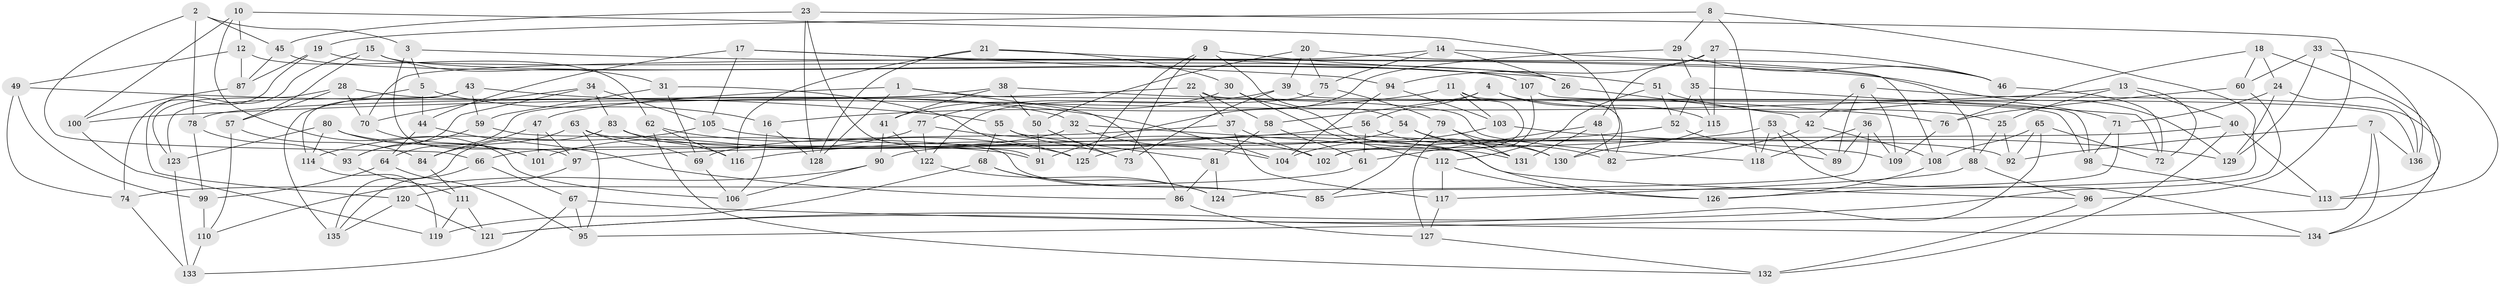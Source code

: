// Generated by graph-tools (version 1.1) at 2025/58/03/09/25 04:58:36]
// undirected, 136 vertices, 272 edges
graph export_dot {
graph [start="1"]
  node [color=gray90,style=filled];
  1;
  2;
  3;
  4;
  5;
  6;
  7;
  8;
  9;
  10;
  11;
  12;
  13;
  14;
  15;
  16;
  17;
  18;
  19;
  20;
  21;
  22;
  23;
  24;
  25;
  26;
  27;
  28;
  29;
  30;
  31;
  32;
  33;
  34;
  35;
  36;
  37;
  38;
  39;
  40;
  41;
  42;
  43;
  44;
  45;
  46;
  47;
  48;
  49;
  50;
  51;
  52;
  53;
  54;
  55;
  56;
  57;
  58;
  59;
  60;
  61;
  62;
  63;
  64;
  65;
  66;
  67;
  68;
  69;
  70;
  71;
  72;
  73;
  74;
  75;
  76;
  77;
  78;
  79;
  80;
  81;
  82;
  83;
  84;
  85;
  86;
  87;
  88;
  89;
  90;
  91;
  92;
  93;
  94;
  95;
  96;
  97;
  98;
  99;
  100;
  101;
  102;
  103;
  104;
  105;
  106;
  107;
  108;
  109;
  110;
  111;
  112;
  113;
  114;
  115;
  116;
  117;
  118;
  119;
  120;
  121;
  122;
  123;
  124;
  125;
  126;
  127;
  128;
  129;
  130;
  131;
  132;
  133;
  134;
  135;
  136;
  1 -- 47;
  1 -- 86;
  1 -- 118;
  1 -- 128;
  2 -- 3;
  2 -- 66;
  2 -- 45;
  2 -- 78;
  3 -- 97;
  3 -- 5;
  3 -- 129;
  4 -- 115;
  4 -- 58;
  4 -- 25;
  4 -- 56;
  5 -- 16;
  5 -- 44;
  5 -- 135;
  6 -- 89;
  6 -- 42;
  6 -- 109;
  6 -- 134;
  7 -- 134;
  7 -- 92;
  7 -- 95;
  7 -- 136;
  8 -- 29;
  8 -- 19;
  8 -- 126;
  8 -- 118;
  9 -- 51;
  9 -- 54;
  9 -- 73;
  9 -- 125;
  10 -- 106;
  10 -- 100;
  10 -- 130;
  10 -- 12;
  11 -- 16;
  11 -- 102;
  11 -- 82;
  11 -- 103;
  12 -- 49;
  12 -- 62;
  12 -- 87;
  13 -- 40;
  13 -- 25;
  13 -- 100;
  13 -- 72;
  14 -- 75;
  14 -- 26;
  14 -- 70;
  14 -- 108;
  15 -- 107;
  15 -- 31;
  15 -- 57;
  15 -- 120;
  16 -- 128;
  16 -- 106;
  17 -- 88;
  17 -- 94;
  17 -- 105;
  17 -- 44;
  18 -- 24;
  18 -- 113;
  18 -- 76;
  18 -- 60;
  19 -- 74;
  19 -- 87;
  19 -- 26;
  20 -- 75;
  20 -- 46;
  20 -- 39;
  20 -- 50;
  21 -- 26;
  21 -- 116;
  21 -- 30;
  21 -- 128;
  22 -- 78;
  22 -- 37;
  22 -- 58;
  22 -- 98;
  23 -- 96;
  23 -- 45;
  23 -- 128;
  23 -- 91;
  24 -- 129;
  24 -- 71;
  24 -- 136;
  25 -- 88;
  25 -- 92;
  26 -- 42;
  27 -- 115;
  27 -- 46;
  27 -- 48;
  27 -- 94;
  28 -- 32;
  28 -- 123;
  28 -- 57;
  28 -- 70;
  29 -- 35;
  29 -- 91;
  29 -- 46;
  30 -- 112;
  30 -- 126;
  30 -- 41;
  31 -- 59;
  31 -- 69;
  31 -- 125;
  32 -- 104;
  32 -- 66;
  32 -- 131;
  33 -- 113;
  33 -- 60;
  33 -- 136;
  33 -- 129;
  34 -- 93;
  34 -- 105;
  34 -- 70;
  34 -- 83;
  35 -- 52;
  35 -- 115;
  35 -- 72;
  36 -- 109;
  36 -- 124;
  36 -- 118;
  36 -- 89;
  37 -- 69;
  37 -- 102;
  37 -- 117;
  38 -- 50;
  38 -- 41;
  38 -- 76;
  38 -- 64;
  39 -- 77;
  39 -- 98;
  39 -- 73;
  40 -- 132;
  40 -- 113;
  40 -- 102;
  41 -- 122;
  41 -- 90;
  42 -- 82;
  42 -- 108;
  43 -- 59;
  43 -- 123;
  43 -- 114;
  43 -- 104;
  44 -- 86;
  44 -- 64;
  45 -- 87;
  45 -- 107;
  46 -- 72;
  47 -- 97;
  47 -- 101;
  47 -- 84;
  48 -- 61;
  48 -- 131;
  48 -- 82;
  49 -- 99;
  49 -- 55;
  49 -- 74;
  50 -- 73;
  50 -- 91;
  51 -- 71;
  51 -- 52;
  51 -- 112;
  52 -- 89;
  52 -- 125;
  53 -- 118;
  53 -- 134;
  53 -- 89;
  53 -- 97;
  54 -- 82;
  54 -- 131;
  54 -- 90;
  55 -- 81;
  55 -- 68;
  55 -- 73;
  56 -- 61;
  56 -- 130;
  56 -- 116;
  57 -- 110;
  57 -- 84;
  58 -- 81;
  58 -- 61;
  59 -- 93;
  59 -- 85;
  60 -- 76;
  60 -- 121;
  61 -- 74;
  62 -- 125;
  62 -- 116;
  62 -- 132;
  63 -- 69;
  63 -- 95;
  63 -- 92;
  63 -- 84;
  64 -- 99;
  64 -- 95;
  65 -- 72;
  65 -- 108;
  65 -- 121;
  65 -- 92;
  66 -- 135;
  66 -- 67;
  67 -- 95;
  67 -- 133;
  67 -- 134;
  68 -- 119;
  68 -- 124;
  68 -- 85;
  69 -- 106;
  70 -- 101;
  71 -- 85;
  71 -- 98;
  74 -- 133;
  75 -- 79;
  75 -- 122;
  76 -- 109;
  77 -- 101;
  77 -- 102;
  77 -- 122;
  78 -- 99;
  78 -- 93;
  79 -- 131;
  79 -- 85;
  79 -- 130;
  80 -- 114;
  80 -- 91;
  80 -- 101;
  80 -- 123;
  81 -- 124;
  81 -- 86;
  83 -- 96;
  83 -- 116;
  83 -- 135;
  84 -- 111;
  86 -- 127;
  87 -- 100;
  88 -- 96;
  88 -- 117;
  90 -- 106;
  90 -- 110;
  93 -- 111;
  94 -- 103;
  94 -- 104;
  96 -- 132;
  97 -- 120;
  98 -- 113;
  99 -- 110;
  100 -- 119;
  103 -- 104;
  103 -- 129;
  105 -- 109;
  105 -- 114;
  107 -- 127;
  107 -- 136;
  108 -- 126;
  110 -- 133;
  111 -- 119;
  111 -- 121;
  112 -- 126;
  112 -- 117;
  114 -- 119;
  115 -- 130;
  117 -- 127;
  120 -- 121;
  120 -- 135;
  122 -- 124;
  123 -- 133;
  127 -- 132;
}
